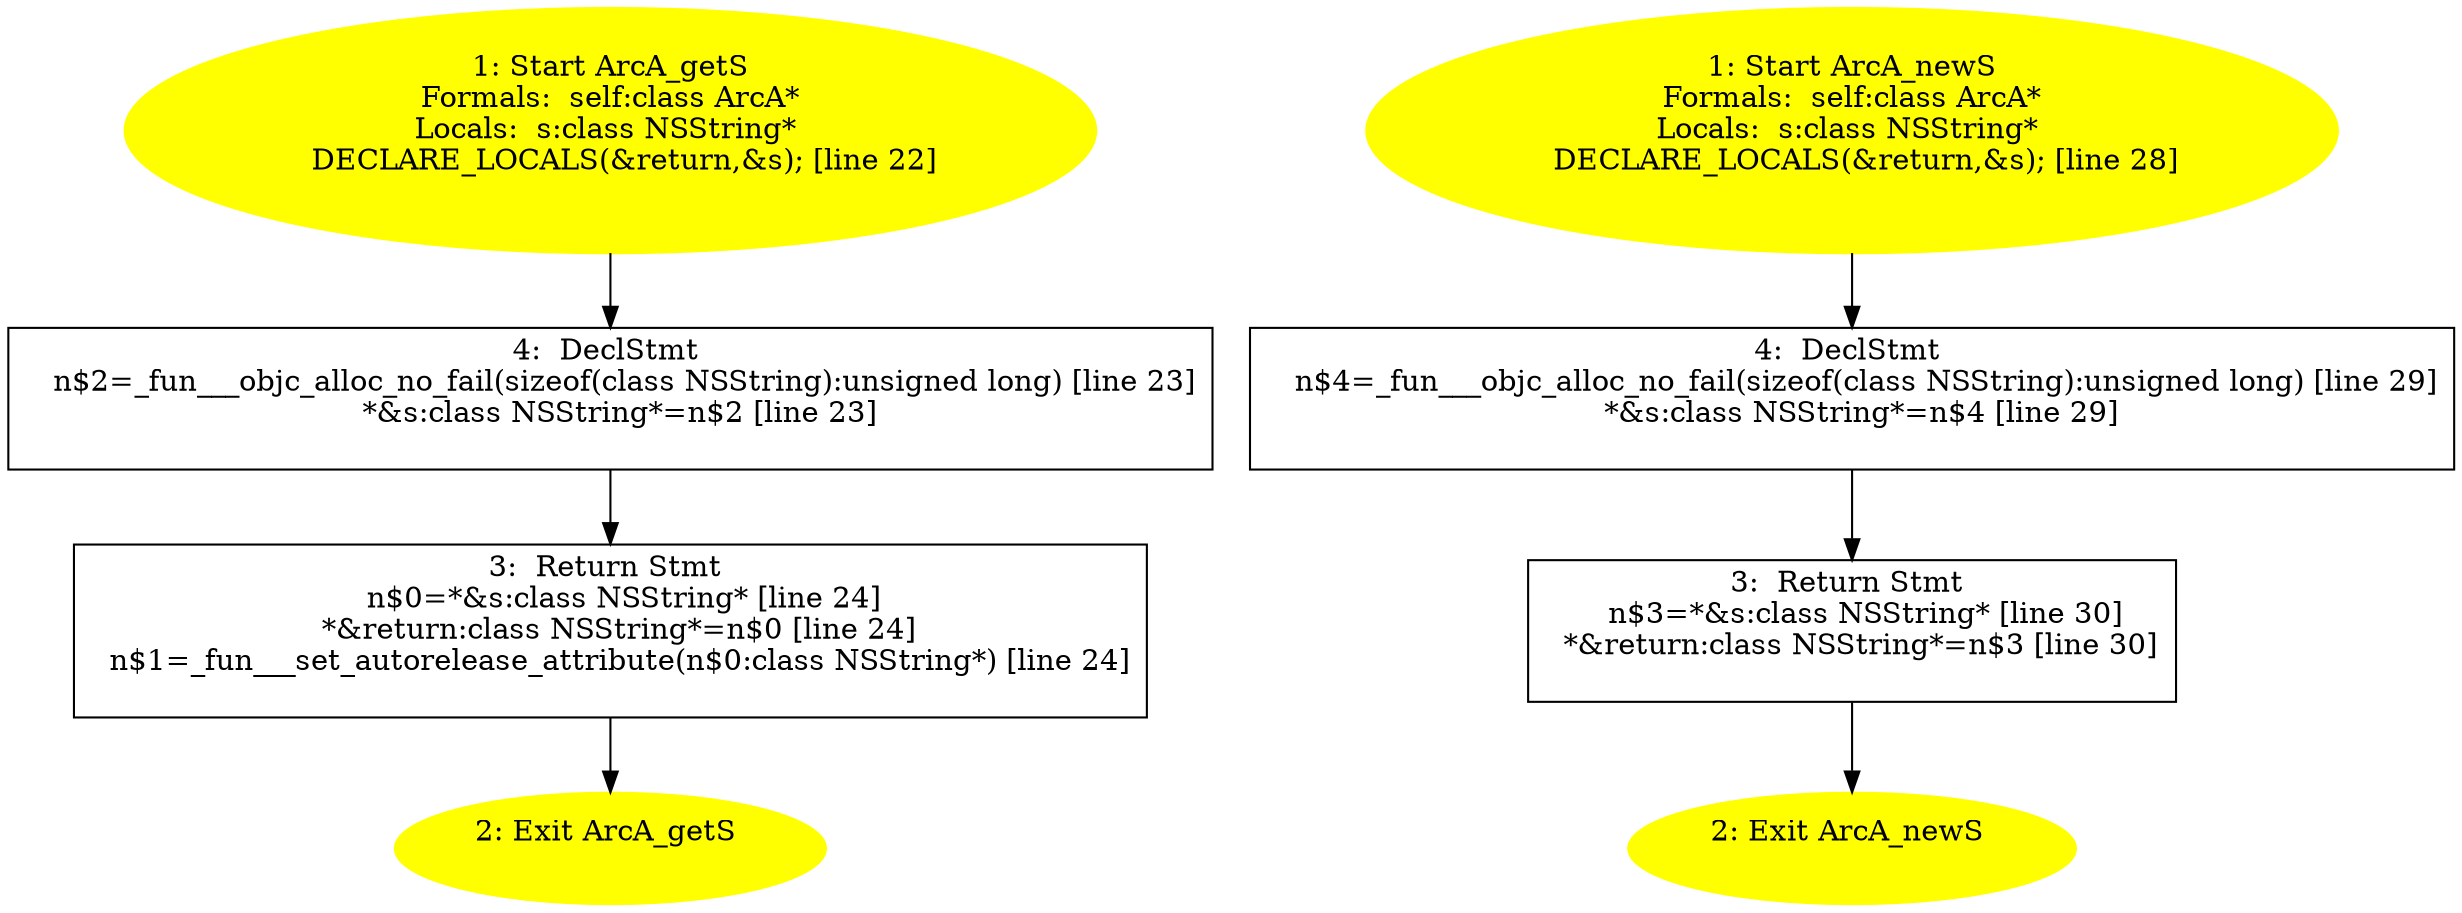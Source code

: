 /* @generated */
digraph iCFG {
"ArcA_getSinstance.bd6a147882bb9156025cb893e4689bcd_1" [label="1: Start ArcA_getS\nFormals:  self:class ArcA*\nLocals:  s:class NSString* \n   DECLARE_LOCALS(&return,&s); [line 22]\n " color=yellow style=filled]
	

	 "ArcA_getSinstance.bd6a147882bb9156025cb893e4689bcd_1" -> "ArcA_getSinstance.bd6a147882bb9156025cb893e4689bcd_4" ;
"ArcA_getSinstance.bd6a147882bb9156025cb893e4689bcd_2" [label="2: Exit ArcA_getS \n  " color=yellow style=filled]
	

"ArcA_getSinstance.bd6a147882bb9156025cb893e4689bcd_3" [label="3:  Return Stmt \n   n$0=*&s:class NSString* [line 24]\n  *&return:class NSString*=n$0 [line 24]\n  n$1=_fun___set_autorelease_attribute(n$0:class NSString*) [line 24]\n " shape="box"]
	

	 "ArcA_getSinstance.bd6a147882bb9156025cb893e4689bcd_3" -> "ArcA_getSinstance.bd6a147882bb9156025cb893e4689bcd_2" ;
"ArcA_getSinstance.bd6a147882bb9156025cb893e4689bcd_4" [label="4:  DeclStmt \n   n$2=_fun___objc_alloc_no_fail(sizeof(class NSString):unsigned long) [line 23]\n  *&s:class NSString*=n$2 [line 23]\n " shape="box"]
	

	 "ArcA_getSinstance.bd6a147882bb9156025cb893e4689bcd_4" -> "ArcA_getSinstance.bd6a147882bb9156025cb893e4689bcd_3" ;
"ArcA_newSinstance.57ab6fa22eb9aa3ffe3437f16c887440_1" [label="1: Start ArcA_newS\nFormals:  self:class ArcA*\nLocals:  s:class NSString* \n   DECLARE_LOCALS(&return,&s); [line 28]\n " color=yellow style=filled]
	

	 "ArcA_newSinstance.57ab6fa22eb9aa3ffe3437f16c887440_1" -> "ArcA_newSinstance.57ab6fa22eb9aa3ffe3437f16c887440_4" ;
"ArcA_newSinstance.57ab6fa22eb9aa3ffe3437f16c887440_2" [label="2: Exit ArcA_newS \n  " color=yellow style=filled]
	

"ArcA_newSinstance.57ab6fa22eb9aa3ffe3437f16c887440_3" [label="3:  Return Stmt \n   n$3=*&s:class NSString* [line 30]\n  *&return:class NSString*=n$3 [line 30]\n " shape="box"]
	

	 "ArcA_newSinstance.57ab6fa22eb9aa3ffe3437f16c887440_3" -> "ArcA_newSinstance.57ab6fa22eb9aa3ffe3437f16c887440_2" ;
"ArcA_newSinstance.57ab6fa22eb9aa3ffe3437f16c887440_4" [label="4:  DeclStmt \n   n$4=_fun___objc_alloc_no_fail(sizeof(class NSString):unsigned long) [line 29]\n  *&s:class NSString*=n$4 [line 29]\n " shape="box"]
	

	 "ArcA_newSinstance.57ab6fa22eb9aa3ffe3437f16c887440_4" -> "ArcA_newSinstance.57ab6fa22eb9aa3ffe3437f16c887440_3" ;
}

